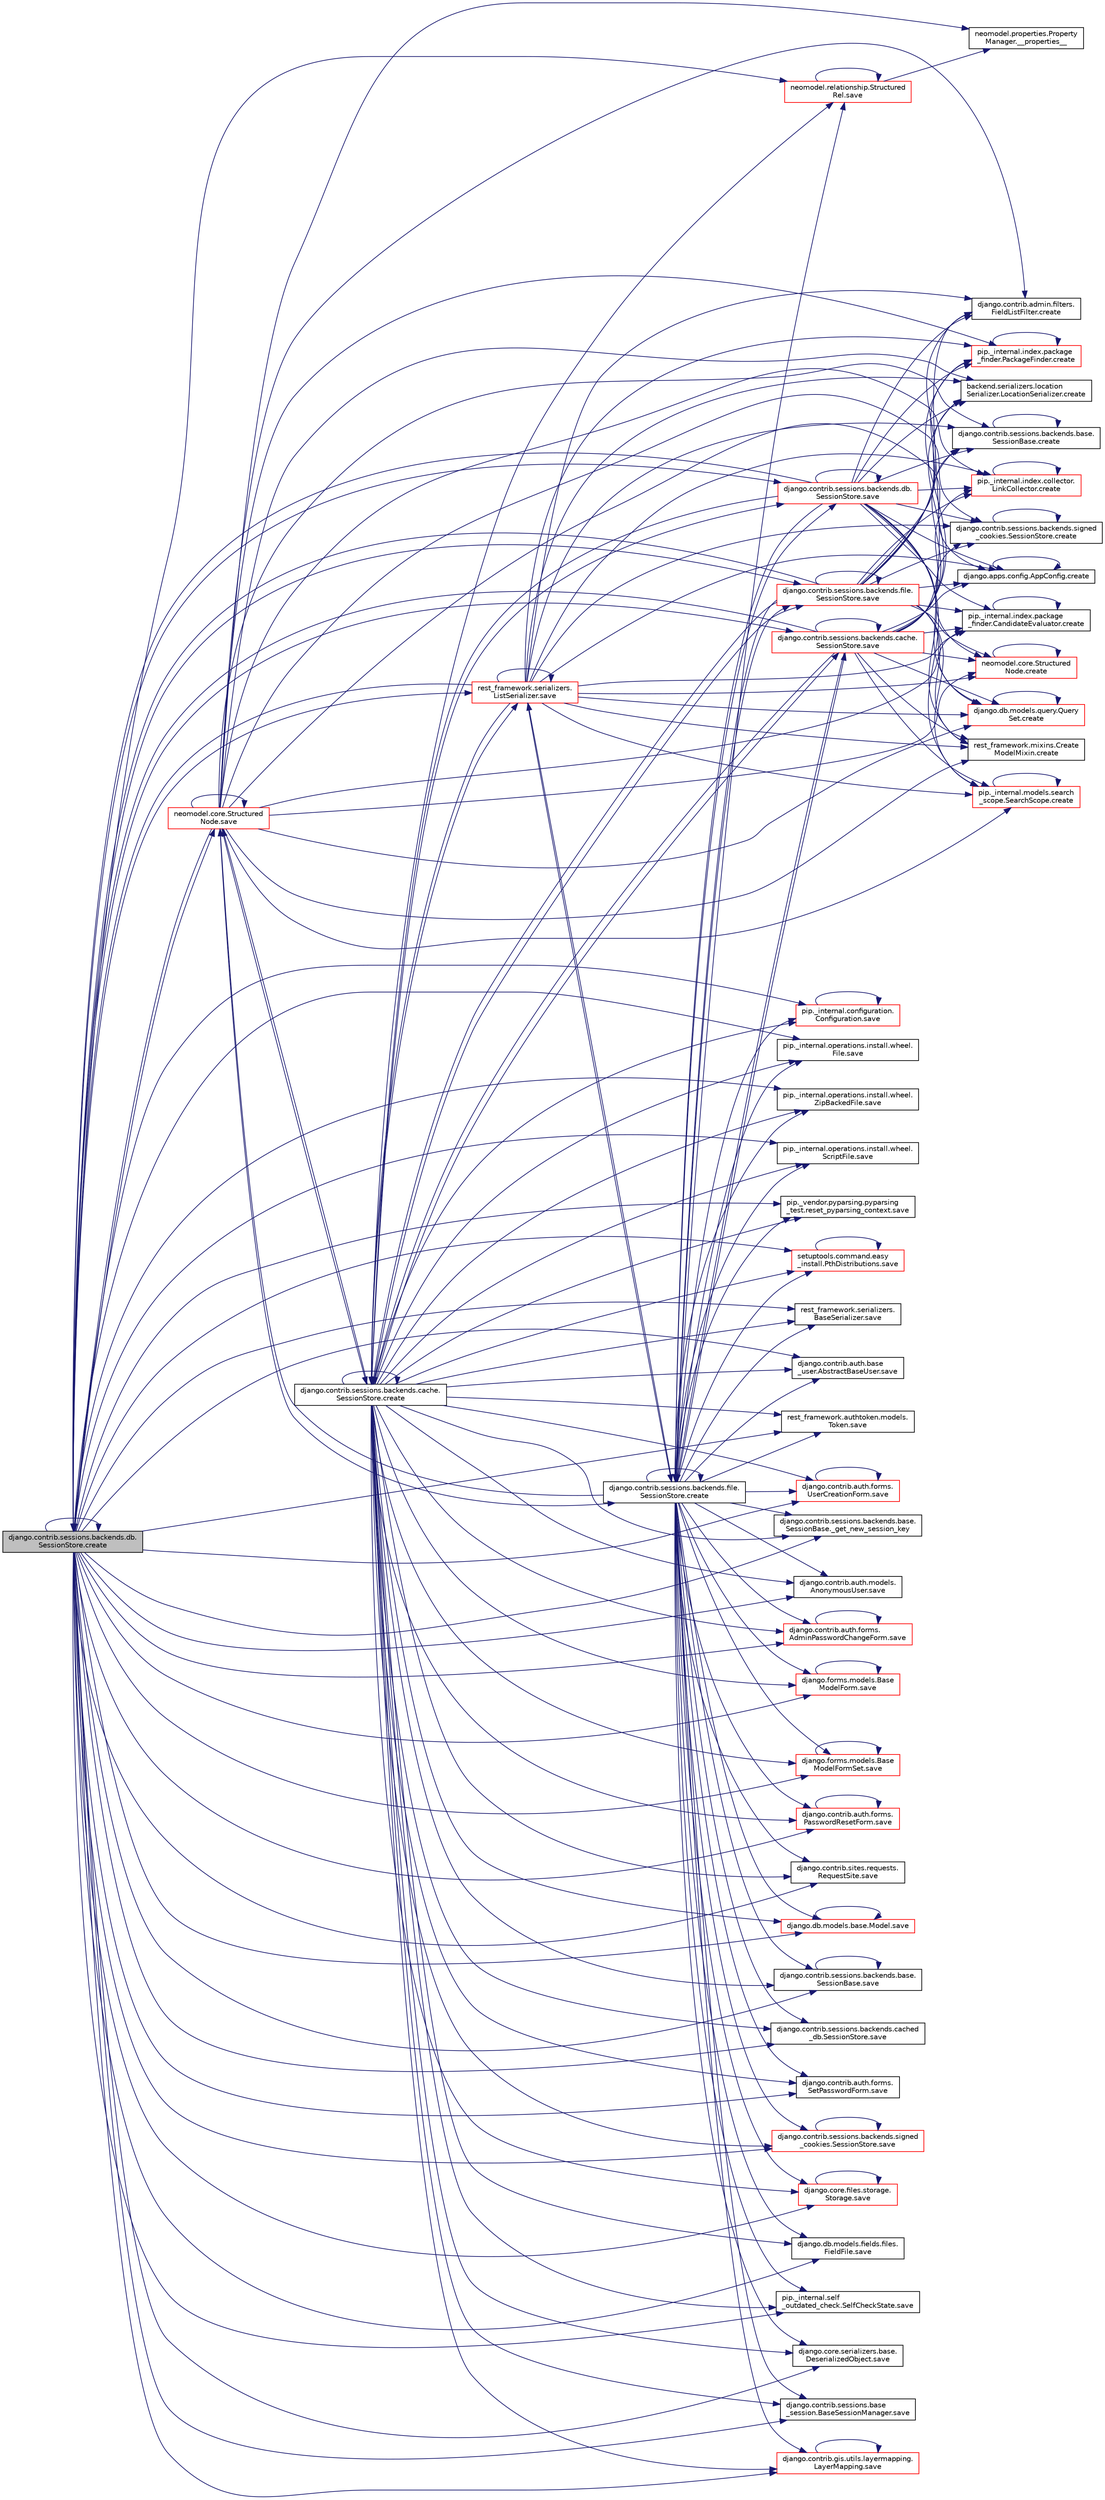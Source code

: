 digraph "django.contrib.sessions.backends.db.SessionStore.create"
{
 // LATEX_PDF_SIZE
  edge [fontname="Helvetica",fontsize="10",labelfontname="Helvetica",labelfontsize="10"];
  node [fontname="Helvetica",fontsize="10",shape=record];
  rankdir="LR";
  Node1 [label="django.contrib.sessions.backends.db.\lSessionStore.create",height=0.2,width=0.4,color="black", fillcolor="grey75", style="filled", fontcolor="black",tooltip=" "];
  Node1 -> Node2 [color="midnightblue",fontsize="10",style="solid",fontname="Helvetica"];
  Node2 [label="django.contrib.sessions.backends.base.\lSessionBase._get_new_session_key",height=0.2,width=0.4,color="black", fillcolor="white", style="filled",URL="$d1/d6e/classdjango_1_1contrib_1_1sessions_1_1backends_1_1base_1_1_session_base.html#ac868db69f400a151115ac05c72727c7e",tooltip=" "];
  Node1 -> Node1 [color="midnightblue",fontsize="10",style="solid",fontname="Helvetica"];
  Node1 -> Node3 [color="midnightblue",fontsize="10",style="solid",fontname="Helvetica"];
  Node3 [label="django.contrib.auth.models.\lAnonymousUser.save",height=0.2,width=0.4,color="black", fillcolor="white", style="filled",URL="$d4/d46/classdjango_1_1contrib_1_1auth_1_1models_1_1_anonymous_user.html#a40a8e7b3478f37f3d73a6c197c33c05e",tooltip=" "];
  Node1 -> Node4 [color="midnightblue",fontsize="10",style="solid",fontname="Helvetica"];
  Node4 [label="neomodel.core.Structured\lNode.save",height=0.2,width=0.4,color="red", fillcolor="white", style="filled",URL="$d8/d5d/classneomodel_1_1core_1_1_structured_node.html#a1438f950bda594da30ac14d805e843e4",tooltip=" "];
  Node4 -> Node5 [color="midnightblue",fontsize="10",style="solid",fontname="Helvetica"];
  Node5 [label="neomodel.properties.Property\lManager.__properties__",height=0.2,width=0.4,color="black", fillcolor="white", style="filled",URL="$d7/d8c/classneomodel_1_1properties_1_1_property_manager.html#af2c0acd24aab4310e72174a01c6e1b3e",tooltip=" "];
  Node4 -> Node6 [color="midnightblue",fontsize="10",style="solid",fontname="Helvetica"];
  Node6 [label="neomodel.core.Structured\lNode.create",height=0.2,width=0.4,color="red", fillcolor="white", style="filled",URL="$d8/d5d/classneomodel_1_1core_1_1_structured_node.html#af12340b98cbb07ae0fdac5fa52b02369",tooltip=" "];
  Node6 -> Node6 [color="midnightblue",fontsize="10",style="solid",fontname="Helvetica"];
  Node4 -> Node36 [color="midnightblue",fontsize="10",style="solid",fontname="Helvetica"];
  Node36 [label="django.apps.config.AppConfig.create",height=0.2,width=0.4,color="black", fillcolor="white", style="filled",URL="$d9/de0/classdjango_1_1apps_1_1config_1_1_app_config.html#a4808be5261e41382a924b42d7ef621c3",tooltip=" "];
  Node36 -> Node36 [color="midnightblue",fontsize="10",style="solid",fontname="Helvetica"];
  Node4 -> Node37 [color="midnightblue",fontsize="10",style="solid",fontname="Helvetica"];
  Node37 [label="django.contrib.admin.filters.\lFieldListFilter.create",height=0.2,width=0.4,color="black", fillcolor="white", style="filled",URL="$d1/d72/classdjango_1_1contrib_1_1admin_1_1filters_1_1_field_list_filter.html#ae83f4fd0e217eac7fce541a6a172e3cb",tooltip=" "];
  Node4 -> Node38 [color="midnightblue",fontsize="10",style="solid",fontname="Helvetica"];
  Node38 [label="pip._internal.index.package\l_finder.PackageFinder.create",height=0.2,width=0.4,color="red", fillcolor="white", style="filled",URL="$da/d3f/classpip_1_1__internal_1_1index_1_1package__finder_1_1_package_finder.html#a2b35b8ceac01c021a9408172794c1faa",tooltip=" "];
  Node38 -> Node38 [color="midnightblue",fontsize="10",style="solid",fontname="Helvetica"];
  Node4 -> Node40 [color="midnightblue",fontsize="10",style="solid",fontname="Helvetica"];
  Node40 [label="pip._internal.models.search\l_scope.SearchScope.create",height=0.2,width=0.4,color="red", fillcolor="white", style="filled",URL="$df/dcd/classpip_1_1__internal_1_1models_1_1search__scope_1_1_search_scope.html#a3cba0b0e895713c4d7fbc17f76a4a39d",tooltip=" "];
  Node40 -> Node40 [color="midnightblue",fontsize="10",style="solid",fontname="Helvetica"];
  Node4 -> Node44 [color="midnightblue",fontsize="10",style="solid",fontname="Helvetica"];
  Node44 [label="pip._internal.index.collector.\lLinkCollector.create",height=0.2,width=0.4,color="red", fillcolor="white", style="filled",URL="$d9/d03/classpip_1_1__internal_1_1index_1_1collector_1_1_link_collector.html#a7b9607326945865d20618b284cdbe309",tooltip=" "];
  Node44 -> Node44 [color="midnightblue",fontsize="10",style="solid",fontname="Helvetica"];
  Node4 -> Node45 [color="midnightblue",fontsize="10",style="solid",fontname="Helvetica"];
  Node45 [label="pip._internal.index.package\l_finder.CandidateEvaluator.create",height=0.2,width=0.4,color="black", fillcolor="white", style="filled",URL="$d0/d30/classpip_1_1__internal_1_1index_1_1package__finder_1_1_candidate_evaluator.html#aed1da761fdd8963694340f0b0abc73d2",tooltip=" "];
  Node45 -> Node45 [color="midnightblue",fontsize="10",style="solid",fontname="Helvetica"];
  Node4 -> Node46 [color="midnightblue",fontsize="10",style="solid",fontname="Helvetica"];
  Node46 [label="django.contrib.sessions.backends.base.\lSessionBase.create",height=0.2,width=0.4,color="black", fillcolor="white", style="filled",URL="$d1/d6e/classdjango_1_1contrib_1_1sessions_1_1backends_1_1base_1_1_session_base.html#af5c1fd6bd673111d55fc1641a088274a",tooltip=" "];
  Node46 -> Node46 [color="midnightblue",fontsize="10",style="solid",fontname="Helvetica"];
  Node4 -> Node47 [color="midnightblue",fontsize="10",style="solid",fontname="Helvetica"];
  Node47 [label="django.contrib.sessions.backends.cache.\lSessionStore.create",height=0.2,width=0.4,color="black", fillcolor="white", style="filled",URL="$df/d0f/classdjango_1_1contrib_1_1sessions_1_1backends_1_1cache_1_1_session_store.html#a446cd1693bf22269d431e4cfc9424763",tooltip=" "];
  Node47 -> Node2 [color="midnightblue",fontsize="10",style="solid",fontname="Helvetica"];
  Node47 -> Node47 [color="midnightblue",fontsize="10",style="solid",fontname="Helvetica"];
  Node47 -> Node3 [color="midnightblue",fontsize="10",style="solid",fontname="Helvetica"];
  Node47 -> Node4 [color="midnightblue",fontsize="10",style="solid",fontname="Helvetica"];
  Node47 -> Node48 [color="midnightblue",fontsize="10",style="solid",fontname="Helvetica"];
  Node48 [label="neomodel.relationship.Structured\lRel.save",height=0.2,width=0.4,color="red", fillcolor="white", style="filled",URL="$d9/d08/classneomodel_1_1relationship_1_1_structured_rel.html#a8c62685ca94b59d034be7f5b6e01f903",tooltip=" "];
  Node48 -> Node5 [color="midnightblue",fontsize="10",style="solid",fontname="Helvetica"];
  Node48 -> Node48 [color="midnightblue",fontsize="10",style="solid",fontname="Helvetica"];
  Node47 -> Node88 [color="midnightblue",fontsize="10",style="solid",fontname="Helvetica"];
  Node88 [label="pip._internal.configuration.\lConfiguration.save",height=0.2,width=0.4,color="red", fillcolor="white", style="filled",URL="$dc/da9/classpip_1_1__internal_1_1configuration_1_1_configuration.html#ac5709d6e8d6b2419a67f029d2d2dde33",tooltip=" "];
  Node88 -> Node88 [color="midnightblue",fontsize="10",style="solid",fontname="Helvetica"];
  Node47 -> Node95 [color="midnightblue",fontsize="10",style="solid",fontname="Helvetica"];
  Node95 [label="pip._internal.operations.install.wheel.\lFile.save",height=0.2,width=0.4,color="black", fillcolor="white", style="filled",URL="$da/dc9/classpip_1_1__internal_1_1operations_1_1install_1_1wheel_1_1_file.html#ab5a3026615c32c9ef662c56d53596557",tooltip=" "];
  Node47 -> Node96 [color="midnightblue",fontsize="10",style="solid",fontname="Helvetica"];
  Node96 [label="pip._internal.operations.install.wheel.\lZipBackedFile.save",height=0.2,width=0.4,color="black", fillcolor="white", style="filled",URL="$d2/d61/classpip_1_1__internal_1_1operations_1_1install_1_1wheel_1_1_zip_backed_file.html#a2d6035f79eeda9bba84abf6eede1018b",tooltip=" "];
  Node47 -> Node97 [color="midnightblue",fontsize="10",style="solid",fontname="Helvetica"];
  Node97 [label="pip._internal.operations.install.wheel.\lScriptFile.save",height=0.2,width=0.4,color="black", fillcolor="white", style="filled",URL="$d2/ddd/classpip_1_1__internal_1_1operations_1_1install_1_1wheel_1_1_script_file.html#a49776002b45d04fb2de38dfe8ffa17c5",tooltip=" "];
  Node47 -> Node98 [color="midnightblue",fontsize="10",style="solid",fontname="Helvetica"];
  Node98 [label="pip._vendor.pyparsing.pyparsing\l_test.reset_pyparsing_context.save",height=0.2,width=0.4,color="black", fillcolor="white", style="filled",URL="$df/dc9/classpip_1_1__vendor_1_1pyparsing_1_1pyparsing__test_1_1reset__pyparsing__context.html#a3f3c83458537994b396f7815214e0ce2",tooltip=" "];
  Node47 -> Node99 [color="midnightblue",fontsize="10",style="solid",fontname="Helvetica"];
  Node99 [label="setuptools.command.easy\l_install.PthDistributions.save",height=0.2,width=0.4,color="red", fillcolor="white", style="filled",URL="$d2/d49/classsetuptools_1_1command_1_1easy__install_1_1_pth_distributions.html#ab4d9f759b78444fc81dd9d9219c11031",tooltip=" "];
  Node99 -> Node99 [color="midnightblue",fontsize="10",style="solid",fontname="Helvetica"];
  Node47 -> Node160 [color="midnightblue",fontsize="10",style="solid",fontname="Helvetica"];
  Node160 [label="rest_framework.serializers.\lBaseSerializer.save",height=0.2,width=0.4,color="black", fillcolor="white", style="filled",URL="$d9/de7/classrest__framework_1_1serializers_1_1_base_serializer.html#a9dc5fcd87b15a4b393bef70b0c87fb0a",tooltip=" "];
  Node47 -> Node161 [color="midnightblue",fontsize="10",style="solid",fontname="Helvetica"];
  Node161 [label="rest_framework.serializers.\lListSerializer.save",height=0.2,width=0.4,color="red", fillcolor="white", style="filled",URL="$d9/dee/classrest__framework_1_1serializers_1_1_list_serializer.html#aae894406720700029ad7bfd9accd04dc",tooltip=" "];
  Node161 -> Node6 [color="midnightblue",fontsize="10",style="solid",fontname="Helvetica"];
  Node161 -> Node36 [color="midnightblue",fontsize="10",style="solid",fontname="Helvetica"];
  Node161 -> Node37 [color="midnightblue",fontsize="10",style="solid",fontname="Helvetica"];
  Node161 -> Node38 [color="midnightblue",fontsize="10",style="solid",fontname="Helvetica"];
  Node161 -> Node40 [color="midnightblue",fontsize="10",style="solid",fontname="Helvetica"];
  Node161 -> Node44 [color="midnightblue",fontsize="10",style="solid",fontname="Helvetica"];
  Node161 -> Node45 [color="midnightblue",fontsize="10",style="solid",fontname="Helvetica"];
  Node161 -> Node46 [color="midnightblue",fontsize="10",style="solid",fontname="Helvetica"];
  Node161 -> Node47 [color="midnightblue",fontsize="10",style="solid",fontname="Helvetica"];
  Node161 -> Node1 [color="midnightblue",fontsize="10",style="solid",fontname="Helvetica"];
  Node161 -> Node162 [color="midnightblue",fontsize="10",style="solid",fontname="Helvetica"];
  Node162 [label="django.contrib.sessions.backends.file.\lSessionStore.create",height=0.2,width=0.4,color="black", fillcolor="white", style="filled",URL="$dc/dba/classdjango_1_1contrib_1_1sessions_1_1backends_1_1file_1_1_session_store.html#a24fc651d4a7fdff19e780868a31f0600",tooltip=" "];
  Node162 -> Node2 [color="midnightblue",fontsize="10",style="solid",fontname="Helvetica"];
  Node162 -> Node162 [color="midnightblue",fontsize="10",style="solid",fontname="Helvetica"];
  Node162 -> Node3 [color="midnightblue",fontsize="10",style="solid",fontname="Helvetica"];
  Node162 -> Node4 [color="midnightblue",fontsize="10",style="solid",fontname="Helvetica"];
  Node162 -> Node48 [color="midnightblue",fontsize="10",style="solid",fontname="Helvetica"];
  Node162 -> Node88 [color="midnightblue",fontsize="10",style="solid",fontname="Helvetica"];
  Node162 -> Node95 [color="midnightblue",fontsize="10",style="solid",fontname="Helvetica"];
  Node162 -> Node96 [color="midnightblue",fontsize="10",style="solid",fontname="Helvetica"];
  Node162 -> Node97 [color="midnightblue",fontsize="10",style="solid",fontname="Helvetica"];
  Node162 -> Node98 [color="midnightblue",fontsize="10",style="solid",fontname="Helvetica"];
  Node162 -> Node99 [color="midnightblue",fontsize="10",style="solid",fontname="Helvetica"];
  Node162 -> Node160 [color="midnightblue",fontsize="10",style="solid",fontname="Helvetica"];
  Node162 -> Node161 [color="midnightblue",fontsize="10",style="solid",fontname="Helvetica"];
  Node162 -> Node163 [color="midnightblue",fontsize="10",style="solid",fontname="Helvetica"];
  Node163 [label="django.contrib.auth.base\l_user.AbstractBaseUser.save",height=0.2,width=0.4,color="black", fillcolor="white", style="filled",URL="$d6/d40/classdjango_1_1contrib_1_1auth_1_1base__user_1_1_abstract_base_user.html#a8e8d4725b51c97c47ceb5ff501611334",tooltip=" "];
  Node162 -> Node164 [color="midnightblue",fontsize="10",style="solid",fontname="Helvetica"];
  Node164 [label="rest_framework.authtoken.models.\lToken.save",height=0.2,width=0.4,color="black", fillcolor="white", style="filled",URL="$d8/d49/classrest__framework_1_1authtoken_1_1models_1_1_token.html#abd36e9c35196ed6805539120a233cf49",tooltip=" "];
  Node162 -> Node165 [color="midnightblue",fontsize="10",style="solid",fontname="Helvetica"];
  Node165 [label="django.contrib.auth.forms.\lUserCreationForm.save",height=0.2,width=0.4,color="red", fillcolor="white", style="filled",URL="$da/d3b/classdjango_1_1contrib_1_1auth_1_1forms_1_1_user_creation_form.html#a8a926393b31c5dd1cc0b993c84210753",tooltip=" "];
  Node165 -> Node165 [color="midnightblue",fontsize="10",style="solid",fontname="Helvetica"];
  Node162 -> Node5583 [color="midnightblue",fontsize="10",style="solid",fontname="Helvetica"];
  Node5583 [label="django.contrib.auth.forms.\lSetPasswordForm.save",height=0.2,width=0.4,color="black", fillcolor="white", style="filled",URL="$df/d46/classdjango_1_1contrib_1_1auth_1_1forms_1_1_set_password_form.html#a5db4eadae1bd07d7000210d42915b520",tooltip=" "];
  Node162 -> Node5584 [color="midnightblue",fontsize="10",style="solid",fontname="Helvetica"];
  Node5584 [label="django.contrib.auth.forms.\lAdminPasswordChangeForm.save",height=0.2,width=0.4,color="red", fillcolor="white", style="filled",URL="$d7/db6/classdjango_1_1contrib_1_1auth_1_1forms_1_1_admin_password_change_form.html#a518d15d83bb09f0cd3e5ded33fd22852",tooltip=" "];
  Node5584 -> Node5584 [color="midnightblue",fontsize="10",style="solid",fontname="Helvetica"];
  Node162 -> Node5585 [color="midnightblue",fontsize="10",style="solid",fontname="Helvetica"];
  Node5585 [label="django.forms.models.Base\lModelForm.save",height=0.2,width=0.4,color="red", fillcolor="white", style="filled",URL="$d8/dd8/classdjango_1_1forms_1_1models_1_1_base_model_form.html#ad74859e0ce221da998f157156a4c3450",tooltip=" "];
  Node5585 -> Node5585 [color="midnightblue",fontsize="10",style="solid",fontname="Helvetica"];
  Node162 -> Node5587 [color="midnightblue",fontsize="10",style="solid",fontname="Helvetica"];
  Node5587 [label="django.forms.models.Base\lModelFormSet.save",height=0.2,width=0.4,color="red", fillcolor="white", style="filled",URL="$d5/d31/classdjango_1_1forms_1_1models_1_1_base_model_form_set.html#a14b954f811954c8c3d543852940bf689",tooltip=" "];
  Node5587 -> Node5587 [color="midnightblue",fontsize="10",style="solid",fontname="Helvetica"];
  Node162 -> Node5590 [color="midnightblue",fontsize="10",style="solid",fontname="Helvetica"];
  Node5590 [label="django.contrib.auth.forms.\lPasswordResetForm.save",height=0.2,width=0.4,color="red", fillcolor="white", style="filled",URL="$d8/daa/classdjango_1_1contrib_1_1auth_1_1forms_1_1_password_reset_form.html#aa62f74e3dfa401f014669aaecf74c396",tooltip=" "];
  Node5590 -> Node5590 [color="midnightblue",fontsize="10",style="solid",fontname="Helvetica"];
  Node162 -> Node5594 [color="midnightblue",fontsize="10",style="solid",fontname="Helvetica"];
  Node5594 [label="django.contrib.sites.requests.\lRequestSite.save",height=0.2,width=0.4,color="black", fillcolor="white", style="filled",URL="$d0/da7/classdjango_1_1contrib_1_1sites_1_1requests_1_1_request_site.html#ad8d697054b9f89dad7eb9151751cf87a",tooltip=" "];
  Node162 -> Node5595 [color="midnightblue",fontsize="10",style="solid",fontname="Helvetica"];
  Node5595 [label="django.db.models.base.Model.save",height=0.2,width=0.4,color="red", fillcolor="white", style="filled",URL="$da/d39/classdjango_1_1db_1_1models_1_1base_1_1_model.html#ae779f69733650820d96941d9324d0ce5",tooltip=" "];
  Node5595 -> Node5595 [color="midnightblue",fontsize="10",style="solid",fontname="Helvetica"];
  Node162 -> Node5604 [color="midnightblue",fontsize="10",style="solid",fontname="Helvetica"];
  Node5604 [label="django.contrib.sessions.backends.base.\lSessionBase.save",height=0.2,width=0.4,color="black", fillcolor="white", style="filled",URL="$d1/d6e/classdjango_1_1contrib_1_1sessions_1_1backends_1_1base_1_1_session_base.html#af9d5afc26069967c4687e480c56bdeda",tooltip=" "];
  Node5604 -> Node5604 [color="midnightblue",fontsize="10",style="solid",fontname="Helvetica"];
  Node162 -> Node5605 [color="midnightblue",fontsize="10",style="solid",fontname="Helvetica"];
  Node5605 [label="django.contrib.sessions.backends.cache.\lSessionStore.save",height=0.2,width=0.4,color="red", fillcolor="white", style="filled",URL="$df/d0f/classdjango_1_1contrib_1_1sessions_1_1backends_1_1cache_1_1_session_store.html#a2519bbc87fdf6b0aa5efa6c4d6b1302d",tooltip=" "];
  Node5605 -> Node6 [color="midnightblue",fontsize="10",style="solid",fontname="Helvetica"];
  Node5605 -> Node36 [color="midnightblue",fontsize="10",style="solid",fontname="Helvetica"];
  Node5605 -> Node37 [color="midnightblue",fontsize="10",style="solid",fontname="Helvetica"];
  Node5605 -> Node38 [color="midnightblue",fontsize="10",style="solid",fontname="Helvetica"];
  Node5605 -> Node40 [color="midnightblue",fontsize="10",style="solid",fontname="Helvetica"];
  Node5605 -> Node44 [color="midnightblue",fontsize="10",style="solid",fontname="Helvetica"];
  Node5605 -> Node45 [color="midnightblue",fontsize="10",style="solid",fontname="Helvetica"];
  Node5605 -> Node46 [color="midnightblue",fontsize="10",style="solid",fontname="Helvetica"];
  Node5605 -> Node47 [color="midnightblue",fontsize="10",style="solid",fontname="Helvetica"];
  Node5605 -> Node1 [color="midnightblue",fontsize="10",style="solid",fontname="Helvetica"];
  Node5605 -> Node162 [color="midnightblue",fontsize="10",style="solid",fontname="Helvetica"];
  Node5605 -> Node5611 [color="midnightblue",fontsize="10",style="solid",fontname="Helvetica"];
  Node5611 [label="django.contrib.sessions.backends.signed\l_cookies.SessionStore.create",height=0.2,width=0.4,color="black", fillcolor="white", style="filled",URL="$d4/da0/classdjango_1_1contrib_1_1sessions_1_1backends_1_1signed__cookies_1_1_session_store.html#a3ddb42d0bfc93e119f2b62b5fe5e1eb9",tooltip=" "];
  Node5611 -> Node5611 [color="midnightblue",fontsize="10",style="solid",fontname="Helvetica"];
  Node5605 -> Node5612 [color="midnightblue",fontsize="10",style="solid",fontname="Helvetica"];
  Node5612 [label="django.db.models.query.Query\lSet.create",height=0.2,width=0.4,color="red", fillcolor="white", style="filled",URL="$dd/d94/classdjango_1_1db_1_1models_1_1query_1_1_query_set.html#a7682e1abd818f73c95c849a131eef8de",tooltip=" "];
  Node5612 -> Node5612 [color="midnightblue",fontsize="10",style="solid",fontname="Helvetica"];
  Node5605 -> Node5613 [color="midnightblue",fontsize="10",style="solid",fontname="Helvetica"];
  Node5613 [label="rest_framework.mixins.Create\lModelMixin.create",height=0.2,width=0.4,color="black", fillcolor="white", style="filled",URL="$d8/d76/classrest__framework_1_1mixins_1_1_create_model_mixin.html#a17e2d189769dbb2618dd0f0f15527780",tooltip=" "];
  Node5605 -> Node5614 [color="midnightblue",fontsize="10",style="solid",fontname="Helvetica"];
  Node5614 [label="backend.serializers.location\lSerializer.LocationSerializer.create",height=0.2,width=0.4,color="black", fillcolor="white", style="filled",URL="$d5/d2f/classbackend_1_1serializers_1_1location_serializer_1_1_location_serializer.html#a6dff2e6fc50367a621152b125b8527c0",tooltip=" "];
  Node5605 -> Node5605 [color="midnightblue",fontsize="10",style="solid",fontname="Helvetica"];
  Node162 -> Node5622 [color="midnightblue",fontsize="10",style="solid",fontname="Helvetica"];
  Node5622 [label="django.contrib.sessions.backends.cached\l_db.SessionStore.save",height=0.2,width=0.4,color="black", fillcolor="white", style="filled",URL="$d9/dd2/classdjango_1_1contrib_1_1sessions_1_1backends_1_1cached__db_1_1_session_store.html#ae458836dbc791f94011900b52bc6ec82",tooltip=" "];
  Node162 -> Node5623 [color="midnightblue",fontsize="10",style="solid",fontname="Helvetica"];
  Node5623 [label="django.contrib.sessions.backends.db.\lSessionStore.save",height=0.2,width=0.4,color="red", fillcolor="white", style="filled",URL="$d2/d1a/classdjango_1_1contrib_1_1sessions_1_1backends_1_1db_1_1_session_store.html#a58d0cd5efbe32e439c66b10e393d68bb",tooltip=" "];
  Node5623 -> Node6 [color="midnightblue",fontsize="10",style="solid",fontname="Helvetica"];
  Node5623 -> Node36 [color="midnightblue",fontsize="10",style="solid",fontname="Helvetica"];
  Node5623 -> Node37 [color="midnightblue",fontsize="10",style="solid",fontname="Helvetica"];
  Node5623 -> Node38 [color="midnightblue",fontsize="10",style="solid",fontname="Helvetica"];
  Node5623 -> Node40 [color="midnightblue",fontsize="10",style="solid",fontname="Helvetica"];
  Node5623 -> Node44 [color="midnightblue",fontsize="10",style="solid",fontname="Helvetica"];
  Node5623 -> Node45 [color="midnightblue",fontsize="10",style="solid",fontname="Helvetica"];
  Node5623 -> Node46 [color="midnightblue",fontsize="10",style="solid",fontname="Helvetica"];
  Node5623 -> Node47 [color="midnightblue",fontsize="10",style="solid",fontname="Helvetica"];
  Node5623 -> Node1 [color="midnightblue",fontsize="10",style="solid",fontname="Helvetica"];
  Node5623 -> Node162 [color="midnightblue",fontsize="10",style="solid",fontname="Helvetica"];
  Node5623 -> Node5611 [color="midnightblue",fontsize="10",style="solid",fontname="Helvetica"];
  Node5623 -> Node5612 [color="midnightblue",fontsize="10",style="solid",fontname="Helvetica"];
  Node5623 -> Node5613 [color="midnightblue",fontsize="10",style="solid",fontname="Helvetica"];
  Node5623 -> Node5614 [color="midnightblue",fontsize="10",style="solid",fontname="Helvetica"];
  Node5623 -> Node5623 [color="midnightblue",fontsize="10",style="solid",fontname="Helvetica"];
  Node162 -> Node5627 [color="midnightblue",fontsize="10",style="solid",fontname="Helvetica"];
  Node5627 [label="django.contrib.sessions.backends.file.\lSessionStore.save",height=0.2,width=0.4,color="red", fillcolor="white", style="filled",URL="$dc/dba/classdjango_1_1contrib_1_1sessions_1_1backends_1_1file_1_1_session_store.html#a5a4eb64894556746488e8dba36348535",tooltip=" "];
  Node5627 -> Node6 [color="midnightblue",fontsize="10",style="solid",fontname="Helvetica"];
  Node5627 -> Node36 [color="midnightblue",fontsize="10",style="solid",fontname="Helvetica"];
  Node5627 -> Node37 [color="midnightblue",fontsize="10",style="solid",fontname="Helvetica"];
  Node5627 -> Node38 [color="midnightblue",fontsize="10",style="solid",fontname="Helvetica"];
  Node5627 -> Node40 [color="midnightblue",fontsize="10",style="solid",fontname="Helvetica"];
  Node5627 -> Node44 [color="midnightblue",fontsize="10",style="solid",fontname="Helvetica"];
  Node5627 -> Node45 [color="midnightblue",fontsize="10",style="solid",fontname="Helvetica"];
  Node5627 -> Node46 [color="midnightblue",fontsize="10",style="solid",fontname="Helvetica"];
  Node5627 -> Node47 [color="midnightblue",fontsize="10",style="solid",fontname="Helvetica"];
  Node5627 -> Node1 [color="midnightblue",fontsize="10",style="solid",fontname="Helvetica"];
  Node5627 -> Node162 [color="midnightblue",fontsize="10",style="solid",fontname="Helvetica"];
  Node5627 -> Node5611 [color="midnightblue",fontsize="10",style="solid",fontname="Helvetica"];
  Node5627 -> Node5612 [color="midnightblue",fontsize="10",style="solid",fontname="Helvetica"];
  Node5627 -> Node5613 [color="midnightblue",fontsize="10",style="solid",fontname="Helvetica"];
  Node5627 -> Node5614 [color="midnightblue",fontsize="10",style="solid",fontname="Helvetica"];
  Node5627 -> Node5627 [color="midnightblue",fontsize="10",style="solid",fontname="Helvetica"];
  Node162 -> Node5628 [color="midnightblue",fontsize="10",style="solid",fontname="Helvetica"];
  Node5628 [label="django.contrib.sessions.backends.signed\l_cookies.SessionStore.save",height=0.2,width=0.4,color="red", fillcolor="white", style="filled",URL="$d4/da0/classdjango_1_1contrib_1_1sessions_1_1backends_1_1signed__cookies_1_1_session_store.html#a17c0a3a9afa3e9b571853bba46bc9f43",tooltip=" "];
  Node5628 -> Node5628 [color="midnightblue",fontsize="10",style="solid",fontname="Helvetica"];
  Node162 -> Node5631 [color="midnightblue",fontsize="10",style="solid",fontname="Helvetica"];
  Node5631 [label="django.core.files.storage.\lStorage.save",height=0.2,width=0.4,color="red", fillcolor="white", style="filled",URL="$dc/dad/classdjango_1_1core_1_1files_1_1storage_1_1_storage.html#a4ede59a47c892dbe504c324916f49d27",tooltip=" "];
  Node5631 -> Node5631 [color="midnightblue",fontsize="10",style="solid",fontname="Helvetica"];
  Node162 -> Node5634 [color="midnightblue",fontsize="10",style="solid",fontname="Helvetica"];
  Node5634 [label="django.db.models.fields.files.\lFieldFile.save",height=0.2,width=0.4,color="black", fillcolor="white", style="filled",URL="$d8/d02/classdjango_1_1db_1_1models_1_1fields_1_1files_1_1_field_file.html#a08d6e4440076cefed86bca872c026418",tooltip=" "];
  Node162 -> Node5635 [color="midnightblue",fontsize="10",style="solid",fontname="Helvetica"];
  Node5635 [label="pip._internal.self\l_outdated_check.SelfCheckState.save",height=0.2,width=0.4,color="black", fillcolor="white", style="filled",URL="$da/dd1/classpip_1_1__internal_1_1self__outdated__check_1_1_self_check_state.html#afaf20d4a460f116cdbe9c81139e71f39",tooltip=" "];
  Node162 -> Node5636 [color="midnightblue",fontsize="10",style="solid",fontname="Helvetica"];
  Node5636 [label="django.core.serializers.base.\lDeserializedObject.save",height=0.2,width=0.4,color="black", fillcolor="white", style="filled",URL="$d9/d29/classdjango_1_1core_1_1serializers_1_1base_1_1_deserialized_object.html#a2f237fefced72c033551cd975389c435",tooltip=" "];
  Node162 -> Node5637 [color="midnightblue",fontsize="10",style="solid",fontname="Helvetica"];
  Node5637 [label="django.contrib.sessions.base\l_session.BaseSessionManager.save",height=0.2,width=0.4,color="black", fillcolor="white", style="filled",URL="$dd/d85/classdjango_1_1contrib_1_1sessions_1_1base__session_1_1_base_session_manager.html#a541d34090765c48d4afacf5d10d9ae6a",tooltip=" "];
  Node162 -> Node5638 [color="midnightblue",fontsize="10",style="solid",fontname="Helvetica"];
  Node5638 [label="django.contrib.gis.utils.layermapping.\lLayerMapping.save",height=0.2,width=0.4,color="red", fillcolor="white", style="filled",URL="$d5/d90/classdjango_1_1contrib_1_1gis_1_1utils_1_1layermapping_1_1_layer_mapping.html#af7d13bf27b58a98727872783d4f05c01",tooltip=" "];
  Node5638 -> Node5638 [color="midnightblue",fontsize="10",style="solid",fontname="Helvetica"];
  Node161 -> Node5611 [color="midnightblue",fontsize="10",style="solid",fontname="Helvetica"];
  Node161 -> Node5612 [color="midnightblue",fontsize="10",style="solid",fontname="Helvetica"];
  Node161 -> Node5613 [color="midnightblue",fontsize="10",style="solid",fontname="Helvetica"];
  Node161 -> Node5614 [color="midnightblue",fontsize="10",style="solid",fontname="Helvetica"];
  Node161 -> Node161 [color="midnightblue",fontsize="10",style="solid",fontname="Helvetica"];
  Node47 -> Node163 [color="midnightblue",fontsize="10",style="solid",fontname="Helvetica"];
  Node47 -> Node164 [color="midnightblue",fontsize="10",style="solid",fontname="Helvetica"];
  Node47 -> Node165 [color="midnightblue",fontsize="10",style="solid",fontname="Helvetica"];
  Node47 -> Node5583 [color="midnightblue",fontsize="10",style="solid",fontname="Helvetica"];
  Node47 -> Node5584 [color="midnightblue",fontsize="10",style="solid",fontname="Helvetica"];
  Node47 -> Node5585 [color="midnightblue",fontsize="10",style="solid",fontname="Helvetica"];
  Node47 -> Node5587 [color="midnightblue",fontsize="10",style="solid",fontname="Helvetica"];
  Node47 -> Node5590 [color="midnightblue",fontsize="10",style="solid",fontname="Helvetica"];
  Node47 -> Node5594 [color="midnightblue",fontsize="10",style="solid",fontname="Helvetica"];
  Node47 -> Node5595 [color="midnightblue",fontsize="10",style="solid",fontname="Helvetica"];
  Node47 -> Node5604 [color="midnightblue",fontsize="10",style="solid",fontname="Helvetica"];
  Node47 -> Node5605 [color="midnightblue",fontsize="10",style="solid",fontname="Helvetica"];
  Node47 -> Node5622 [color="midnightblue",fontsize="10",style="solid",fontname="Helvetica"];
  Node47 -> Node5623 [color="midnightblue",fontsize="10",style="solid",fontname="Helvetica"];
  Node47 -> Node5627 [color="midnightblue",fontsize="10",style="solid",fontname="Helvetica"];
  Node47 -> Node5628 [color="midnightblue",fontsize="10",style="solid",fontname="Helvetica"];
  Node47 -> Node5631 [color="midnightblue",fontsize="10",style="solid",fontname="Helvetica"];
  Node47 -> Node5634 [color="midnightblue",fontsize="10",style="solid",fontname="Helvetica"];
  Node47 -> Node5635 [color="midnightblue",fontsize="10",style="solid",fontname="Helvetica"];
  Node47 -> Node5636 [color="midnightblue",fontsize="10",style="solid",fontname="Helvetica"];
  Node47 -> Node5637 [color="midnightblue",fontsize="10",style="solid",fontname="Helvetica"];
  Node47 -> Node5638 [color="midnightblue",fontsize="10",style="solid",fontname="Helvetica"];
  Node4 -> Node1 [color="midnightblue",fontsize="10",style="solid",fontname="Helvetica"];
  Node4 -> Node162 [color="midnightblue",fontsize="10",style="solid",fontname="Helvetica"];
  Node4 -> Node5611 [color="midnightblue",fontsize="10",style="solid",fontname="Helvetica"];
  Node4 -> Node5612 [color="midnightblue",fontsize="10",style="solid",fontname="Helvetica"];
  Node4 -> Node5613 [color="midnightblue",fontsize="10",style="solid",fontname="Helvetica"];
  Node4 -> Node5614 [color="midnightblue",fontsize="10",style="solid",fontname="Helvetica"];
  Node4 -> Node4 [color="midnightblue",fontsize="10",style="solid",fontname="Helvetica"];
  Node1 -> Node48 [color="midnightblue",fontsize="10",style="solid",fontname="Helvetica"];
  Node1 -> Node88 [color="midnightblue",fontsize="10",style="solid",fontname="Helvetica"];
  Node1 -> Node95 [color="midnightblue",fontsize="10",style="solid",fontname="Helvetica"];
  Node1 -> Node96 [color="midnightblue",fontsize="10",style="solid",fontname="Helvetica"];
  Node1 -> Node97 [color="midnightblue",fontsize="10",style="solid",fontname="Helvetica"];
  Node1 -> Node98 [color="midnightblue",fontsize="10",style="solid",fontname="Helvetica"];
  Node1 -> Node99 [color="midnightblue",fontsize="10",style="solid",fontname="Helvetica"];
  Node1 -> Node160 [color="midnightblue",fontsize="10",style="solid",fontname="Helvetica"];
  Node1 -> Node161 [color="midnightblue",fontsize="10",style="solid",fontname="Helvetica"];
  Node1 -> Node163 [color="midnightblue",fontsize="10",style="solid",fontname="Helvetica"];
  Node1 -> Node164 [color="midnightblue",fontsize="10",style="solid",fontname="Helvetica"];
  Node1 -> Node165 [color="midnightblue",fontsize="10",style="solid",fontname="Helvetica"];
  Node1 -> Node5583 [color="midnightblue",fontsize="10",style="solid",fontname="Helvetica"];
  Node1 -> Node5584 [color="midnightblue",fontsize="10",style="solid",fontname="Helvetica"];
  Node1 -> Node5585 [color="midnightblue",fontsize="10",style="solid",fontname="Helvetica"];
  Node1 -> Node5587 [color="midnightblue",fontsize="10",style="solid",fontname="Helvetica"];
  Node1 -> Node5590 [color="midnightblue",fontsize="10",style="solid",fontname="Helvetica"];
  Node1 -> Node5594 [color="midnightblue",fontsize="10",style="solid",fontname="Helvetica"];
  Node1 -> Node5595 [color="midnightblue",fontsize="10",style="solid",fontname="Helvetica"];
  Node1 -> Node5604 [color="midnightblue",fontsize="10",style="solid",fontname="Helvetica"];
  Node1 -> Node5605 [color="midnightblue",fontsize="10",style="solid",fontname="Helvetica"];
  Node1 -> Node5622 [color="midnightblue",fontsize="10",style="solid",fontname="Helvetica"];
  Node1 -> Node5623 [color="midnightblue",fontsize="10",style="solid",fontname="Helvetica"];
  Node1 -> Node5627 [color="midnightblue",fontsize="10",style="solid",fontname="Helvetica"];
  Node1 -> Node5628 [color="midnightblue",fontsize="10",style="solid",fontname="Helvetica"];
  Node1 -> Node5631 [color="midnightblue",fontsize="10",style="solid",fontname="Helvetica"];
  Node1 -> Node5634 [color="midnightblue",fontsize="10",style="solid",fontname="Helvetica"];
  Node1 -> Node5635 [color="midnightblue",fontsize="10",style="solid",fontname="Helvetica"];
  Node1 -> Node5636 [color="midnightblue",fontsize="10",style="solid",fontname="Helvetica"];
  Node1 -> Node5637 [color="midnightblue",fontsize="10",style="solid",fontname="Helvetica"];
  Node1 -> Node5638 [color="midnightblue",fontsize="10",style="solid",fontname="Helvetica"];
}
